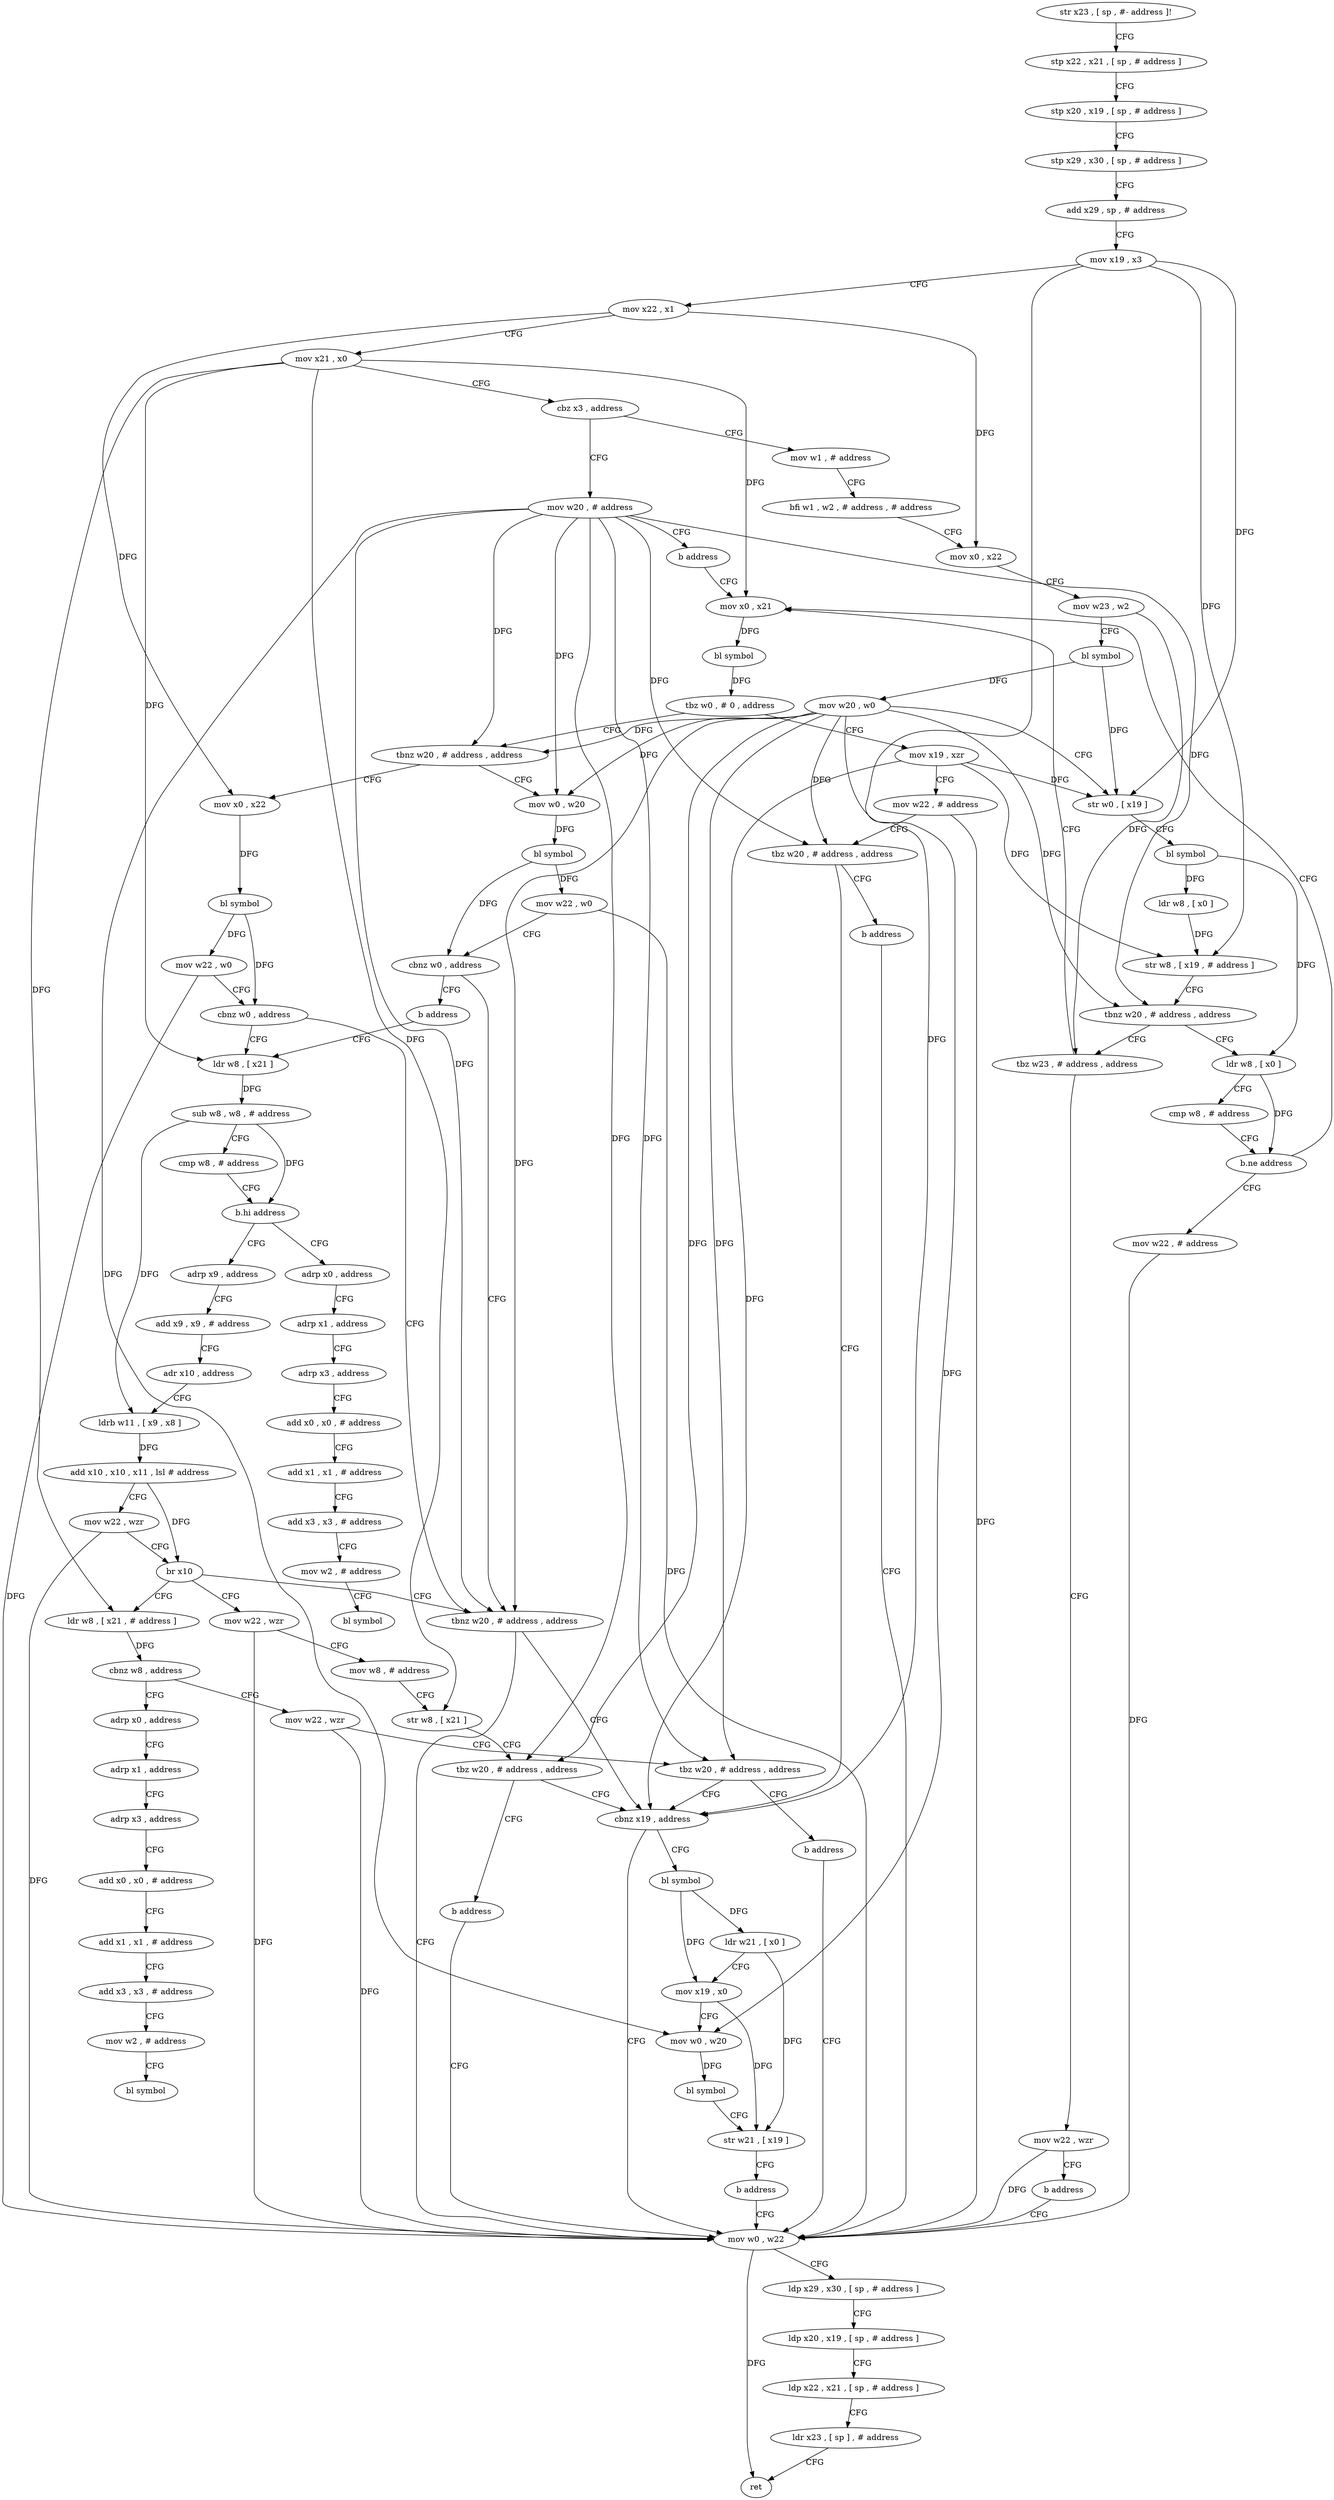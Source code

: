 digraph "func" {
"4215240" [label = "str x23 , [ sp , #- address ]!" ]
"4215244" [label = "stp x22 , x21 , [ sp , # address ]" ]
"4215248" [label = "stp x20 , x19 , [ sp , # address ]" ]
"4215252" [label = "stp x29 , x30 , [ sp , # address ]" ]
"4215256" [label = "add x29 , sp , # address" ]
"4215260" [label = "mov x19 , x3" ]
"4215264" [label = "mov x22 , x1" ]
"4215268" [label = "mov x21 , x0" ]
"4215272" [label = "cbz x3 , address" ]
"4215332" [label = "mov w20 , # address" ]
"4215276" [label = "mov w1 , # address" ]
"4215336" [label = "b address" ]
"4215352" [label = "mov x0 , x21" ]
"4215280" [label = "bfi w1 , w2 , # address , # address" ]
"4215284" [label = "mov x0 , x22" ]
"4215288" [label = "mov w23 , w2" ]
"4215292" [label = "bl symbol" ]
"4215296" [label = "mov w20 , w0" ]
"4215300" [label = "str w0 , [ x19 ]" ]
"4215304" [label = "bl symbol" ]
"4215308" [label = "ldr w8 , [ x0 ]" ]
"4215312" [label = "str w8 , [ x19 , # address ]" ]
"4215316" [label = "tbnz w20 , # address , address" ]
"4215340" [label = "ldr w8 , [ x0 ]" ]
"4215320" [label = "tbz w23 , # address , address" ]
"4215356" [label = "bl symbol" ]
"4215360" [label = "tbz w0 , # 0 , address" ]
"4215380" [label = "tbnz w20 , # address , address" ]
"4215364" [label = "mov x19 , xzr" ]
"4215344" [label = "cmp w8 , # address" ]
"4215348" [label = "b.ne address" ]
"4215500" [label = "mov w22 , # address" ]
"4215324" [label = "mov w22 , wzr" ]
"4215404" [label = "mov x0 , x22" ]
"4215384" [label = "mov w0 , w20" ]
"4215368" [label = "mov w22 , # address" ]
"4215372" [label = "tbz w20 , # address , address" ]
"4215468" [label = "cbnz x19 , address" ]
"4215376" [label = "b address" ]
"4215504" [label = "mov w0 , w22" ]
"4215328" [label = "b address" ]
"4215408" [label = "bl symbol" ]
"4215412" [label = "mov w22 , w0" ]
"4215416" [label = "cbnz w0 , address" ]
"4215464" [label = "tbnz w20 , # address , address" ]
"4215420" [label = "ldr w8 , [ x21 ]" ]
"4215388" [label = "bl symbol" ]
"4215392" [label = "mov w22 , w0" ]
"4215396" [label = "cbnz w0 , address" ]
"4215400" [label = "b address" ]
"4215472" [label = "bl symbol" ]
"4215508" [label = "ldp x29 , x30 , [ sp , # address ]" ]
"4215512" [label = "ldp x20 , x19 , [ sp , # address ]" ]
"4215516" [label = "ldp x22 , x21 , [ sp , # address ]" ]
"4215520" [label = "ldr x23 , [ sp ] , # address" ]
"4215524" [label = "ret" ]
"4215424" [label = "sub w8 , w8 , # address" ]
"4215428" [label = "cmp w8 , # address" ]
"4215432" [label = "b.hi address" ]
"4215568" [label = "adrp x0 , address" ]
"4215436" [label = "adrp x9 , address" ]
"4215476" [label = "ldr w21 , [ x0 ]" ]
"4215480" [label = "mov x19 , x0" ]
"4215484" [label = "mov w0 , w20" ]
"4215488" [label = "bl symbol" ]
"4215492" [label = "str w21 , [ x19 ]" ]
"4215496" [label = "b address" ]
"4215572" [label = "adrp x1 , address" ]
"4215576" [label = "adrp x3 , address" ]
"4215580" [label = "add x0 , x0 , # address" ]
"4215584" [label = "add x1 , x1 , # address" ]
"4215588" [label = "add x3 , x3 , # address" ]
"4215592" [label = "mov w2 , # address" ]
"4215596" [label = "bl symbol" ]
"4215440" [label = "add x9 , x9 , # address" ]
"4215444" [label = "adr x10 , address" ]
"4215448" [label = "ldrb w11 , [ x9 , x8 ]" ]
"4215452" [label = "add x10 , x10 , x11 , lsl # address" ]
"4215456" [label = "mov w22 , wzr" ]
"4215460" [label = "br x10" ]
"4215528" [label = "ldr w8 , [ x21 , # address ]" ]
"4215548" [label = "mov w22 , wzr" ]
"4215532" [label = "cbnz w8 , address" ]
"4215600" [label = "adrp x0 , address" ]
"4215536" [label = "mov w22 , wzr" ]
"4215552" [label = "mov w8 , # address" ]
"4215556" [label = "str w8 , [ x21 ]" ]
"4215560" [label = "tbz w20 , # address , address" ]
"4215564" [label = "b address" ]
"4215604" [label = "adrp x1 , address" ]
"4215608" [label = "adrp x3 , address" ]
"4215612" [label = "add x0 , x0 , # address" ]
"4215616" [label = "add x1 , x1 , # address" ]
"4215620" [label = "add x3 , x3 , # address" ]
"4215624" [label = "mov w2 , # address" ]
"4215628" [label = "bl symbol" ]
"4215540" [label = "tbz w20 , # address , address" ]
"4215544" [label = "b address" ]
"4215240" -> "4215244" [ label = "CFG" ]
"4215244" -> "4215248" [ label = "CFG" ]
"4215248" -> "4215252" [ label = "CFG" ]
"4215252" -> "4215256" [ label = "CFG" ]
"4215256" -> "4215260" [ label = "CFG" ]
"4215260" -> "4215264" [ label = "CFG" ]
"4215260" -> "4215300" [ label = "DFG" ]
"4215260" -> "4215312" [ label = "DFG" ]
"4215260" -> "4215468" [ label = "DFG" ]
"4215264" -> "4215268" [ label = "CFG" ]
"4215264" -> "4215284" [ label = "DFG" ]
"4215264" -> "4215404" [ label = "DFG" ]
"4215268" -> "4215272" [ label = "CFG" ]
"4215268" -> "4215352" [ label = "DFG" ]
"4215268" -> "4215420" [ label = "DFG" ]
"4215268" -> "4215528" [ label = "DFG" ]
"4215268" -> "4215556" [ label = "DFG" ]
"4215272" -> "4215332" [ label = "CFG" ]
"4215272" -> "4215276" [ label = "CFG" ]
"4215332" -> "4215336" [ label = "CFG" ]
"4215332" -> "4215316" [ label = "DFG" ]
"4215332" -> "4215380" [ label = "DFG" ]
"4215332" -> "4215372" [ label = "DFG" ]
"4215332" -> "4215384" [ label = "DFG" ]
"4215332" -> "4215464" [ label = "DFG" ]
"4215332" -> "4215484" [ label = "DFG" ]
"4215332" -> "4215560" [ label = "DFG" ]
"4215332" -> "4215540" [ label = "DFG" ]
"4215276" -> "4215280" [ label = "CFG" ]
"4215336" -> "4215352" [ label = "CFG" ]
"4215352" -> "4215356" [ label = "DFG" ]
"4215280" -> "4215284" [ label = "CFG" ]
"4215284" -> "4215288" [ label = "CFG" ]
"4215288" -> "4215292" [ label = "CFG" ]
"4215288" -> "4215320" [ label = "DFG" ]
"4215292" -> "4215296" [ label = "DFG" ]
"4215292" -> "4215300" [ label = "DFG" ]
"4215296" -> "4215300" [ label = "CFG" ]
"4215296" -> "4215316" [ label = "DFG" ]
"4215296" -> "4215380" [ label = "DFG" ]
"4215296" -> "4215372" [ label = "DFG" ]
"4215296" -> "4215384" [ label = "DFG" ]
"4215296" -> "4215464" [ label = "DFG" ]
"4215296" -> "4215484" [ label = "DFG" ]
"4215296" -> "4215560" [ label = "DFG" ]
"4215296" -> "4215540" [ label = "DFG" ]
"4215300" -> "4215304" [ label = "CFG" ]
"4215304" -> "4215308" [ label = "DFG" ]
"4215304" -> "4215340" [ label = "DFG" ]
"4215308" -> "4215312" [ label = "DFG" ]
"4215312" -> "4215316" [ label = "CFG" ]
"4215316" -> "4215340" [ label = "CFG" ]
"4215316" -> "4215320" [ label = "CFG" ]
"4215340" -> "4215344" [ label = "CFG" ]
"4215340" -> "4215348" [ label = "DFG" ]
"4215320" -> "4215352" [ label = "CFG" ]
"4215320" -> "4215324" [ label = "CFG" ]
"4215356" -> "4215360" [ label = "DFG" ]
"4215360" -> "4215380" [ label = "CFG" ]
"4215360" -> "4215364" [ label = "CFG" ]
"4215380" -> "4215404" [ label = "CFG" ]
"4215380" -> "4215384" [ label = "CFG" ]
"4215364" -> "4215368" [ label = "CFG" ]
"4215364" -> "4215300" [ label = "DFG" ]
"4215364" -> "4215312" [ label = "DFG" ]
"4215364" -> "4215468" [ label = "DFG" ]
"4215344" -> "4215348" [ label = "CFG" ]
"4215348" -> "4215500" [ label = "CFG" ]
"4215348" -> "4215352" [ label = "CFG" ]
"4215500" -> "4215504" [ label = "DFG" ]
"4215324" -> "4215328" [ label = "CFG" ]
"4215324" -> "4215504" [ label = "DFG" ]
"4215404" -> "4215408" [ label = "DFG" ]
"4215384" -> "4215388" [ label = "DFG" ]
"4215368" -> "4215372" [ label = "CFG" ]
"4215368" -> "4215504" [ label = "DFG" ]
"4215372" -> "4215468" [ label = "CFG" ]
"4215372" -> "4215376" [ label = "CFG" ]
"4215468" -> "4215504" [ label = "CFG" ]
"4215468" -> "4215472" [ label = "CFG" ]
"4215376" -> "4215504" [ label = "CFG" ]
"4215504" -> "4215508" [ label = "CFG" ]
"4215504" -> "4215524" [ label = "DFG" ]
"4215328" -> "4215504" [ label = "CFG" ]
"4215408" -> "4215412" [ label = "DFG" ]
"4215408" -> "4215416" [ label = "DFG" ]
"4215412" -> "4215416" [ label = "CFG" ]
"4215412" -> "4215504" [ label = "DFG" ]
"4215416" -> "4215464" [ label = "CFG" ]
"4215416" -> "4215420" [ label = "CFG" ]
"4215464" -> "4215504" [ label = "CFG" ]
"4215464" -> "4215468" [ label = "CFG" ]
"4215420" -> "4215424" [ label = "DFG" ]
"4215388" -> "4215392" [ label = "DFG" ]
"4215388" -> "4215396" [ label = "DFG" ]
"4215392" -> "4215396" [ label = "CFG" ]
"4215392" -> "4215504" [ label = "DFG" ]
"4215396" -> "4215464" [ label = "CFG" ]
"4215396" -> "4215400" [ label = "CFG" ]
"4215400" -> "4215420" [ label = "CFG" ]
"4215472" -> "4215476" [ label = "DFG" ]
"4215472" -> "4215480" [ label = "DFG" ]
"4215508" -> "4215512" [ label = "CFG" ]
"4215512" -> "4215516" [ label = "CFG" ]
"4215516" -> "4215520" [ label = "CFG" ]
"4215520" -> "4215524" [ label = "CFG" ]
"4215424" -> "4215428" [ label = "CFG" ]
"4215424" -> "4215432" [ label = "DFG" ]
"4215424" -> "4215448" [ label = "DFG" ]
"4215428" -> "4215432" [ label = "CFG" ]
"4215432" -> "4215568" [ label = "CFG" ]
"4215432" -> "4215436" [ label = "CFG" ]
"4215568" -> "4215572" [ label = "CFG" ]
"4215436" -> "4215440" [ label = "CFG" ]
"4215476" -> "4215480" [ label = "CFG" ]
"4215476" -> "4215492" [ label = "DFG" ]
"4215480" -> "4215484" [ label = "CFG" ]
"4215480" -> "4215492" [ label = "DFG" ]
"4215484" -> "4215488" [ label = "DFG" ]
"4215488" -> "4215492" [ label = "CFG" ]
"4215492" -> "4215496" [ label = "CFG" ]
"4215496" -> "4215504" [ label = "CFG" ]
"4215572" -> "4215576" [ label = "CFG" ]
"4215576" -> "4215580" [ label = "CFG" ]
"4215580" -> "4215584" [ label = "CFG" ]
"4215584" -> "4215588" [ label = "CFG" ]
"4215588" -> "4215592" [ label = "CFG" ]
"4215592" -> "4215596" [ label = "CFG" ]
"4215440" -> "4215444" [ label = "CFG" ]
"4215444" -> "4215448" [ label = "CFG" ]
"4215448" -> "4215452" [ label = "DFG" ]
"4215452" -> "4215456" [ label = "CFG" ]
"4215452" -> "4215460" [ label = "DFG" ]
"4215456" -> "4215460" [ label = "CFG" ]
"4215456" -> "4215504" [ label = "DFG" ]
"4215460" -> "4215464" [ label = "CFG" ]
"4215460" -> "4215528" [ label = "CFG" ]
"4215460" -> "4215548" [ label = "CFG" ]
"4215528" -> "4215532" [ label = "DFG" ]
"4215548" -> "4215552" [ label = "CFG" ]
"4215548" -> "4215504" [ label = "DFG" ]
"4215532" -> "4215600" [ label = "CFG" ]
"4215532" -> "4215536" [ label = "CFG" ]
"4215600" -> "4215604" [ label = "CFG" ]
"4215536" -> "4215540" [ label = "CFG" ]
"4215536" -> "4215504" [ label = "DFG" ]
"4215552" -> "4215556" [ label = "CFG" ]
"4215556" -> "4215560" [ label = "CFG" ]
"4215560" -> "4215468" [ label = "CFG" ]
"4215560" -> "4215564" [ label = "CFG" ]
"4215564" -> "4215504" [ label = "CFG" ]
"4215604" -> "4215608" [ label = "CFG" ]
"4215608" -> "4215612" [ label = "CFG" ]
"4215612" -> "4215616" [ label = "CFG" ]
"4215616" -> "4215620" [ label = "CFG" ]
"4215620" -> "4215624" [ label = "CFG" ]
"4215624" -> "4215628" [ label = "CFG" ]
"4215540" -> "4215468" [ label = "CFG" ]
"4215540" -> "4215544" [ label = "CFG" ]
"4215544" -> "4215504" [ label = "CFG" ]
}
